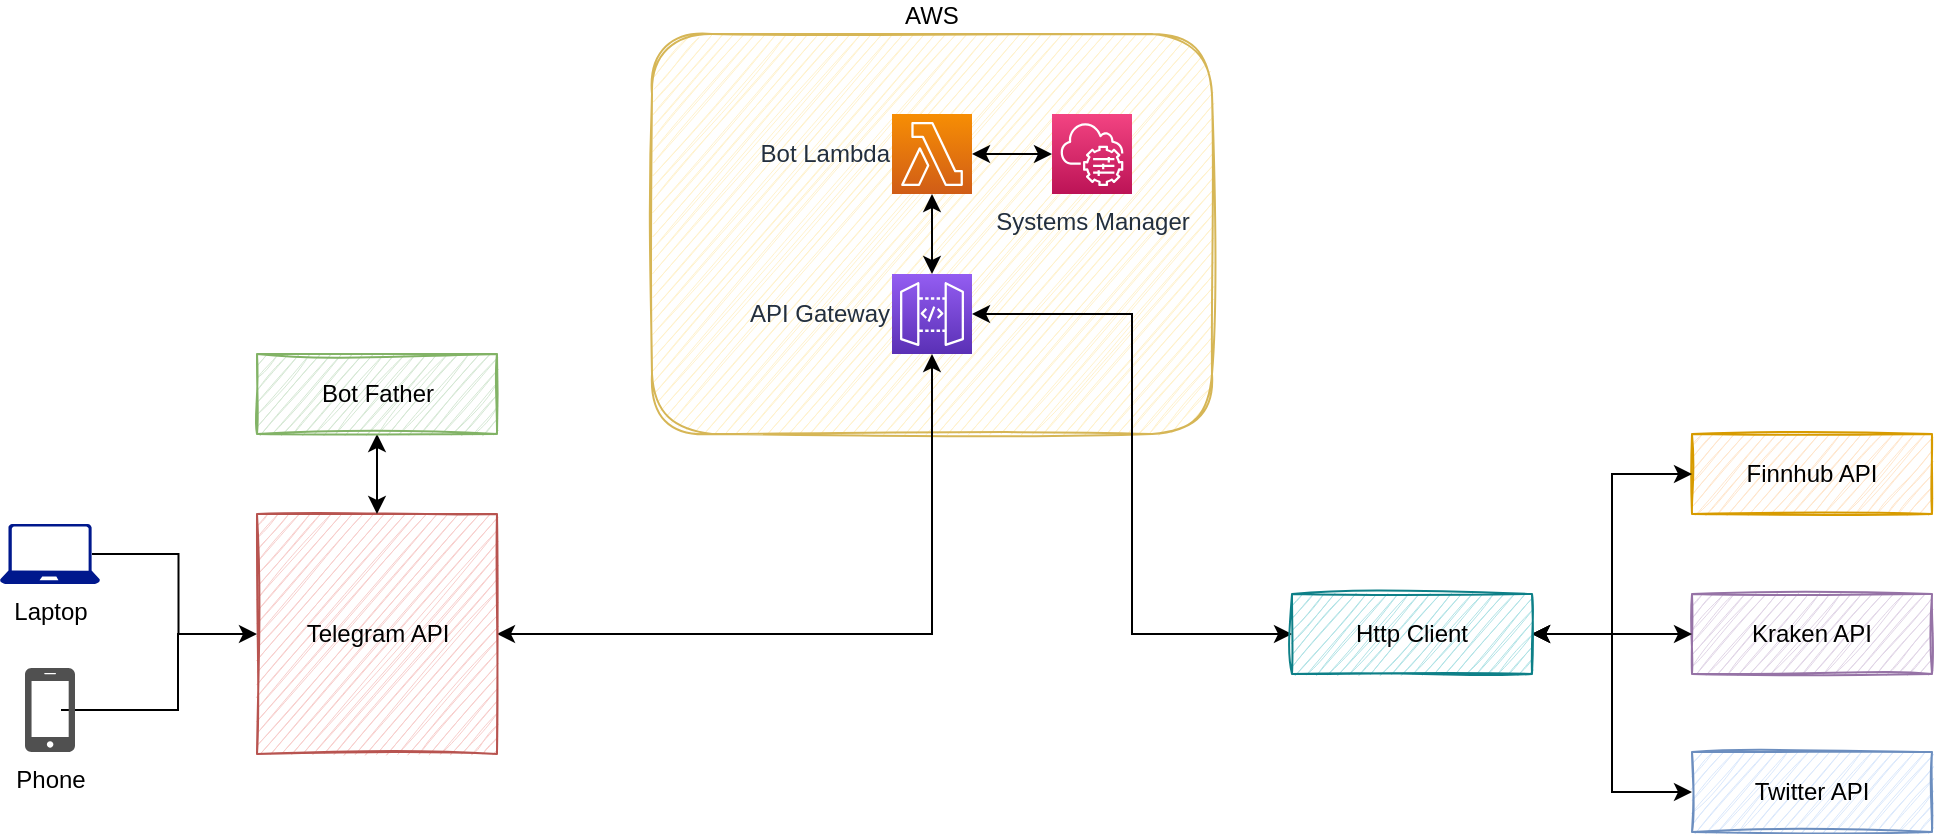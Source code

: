 <mxfile version="16.1.2" type="device"><diagram id="hkX-ooHYwSctRPYnamZI" name="overview"><mxGraphModel dx="1298" dy="833" grid="1" gridSize="10" guides="1" tooltips="1" connect="1" arrows="1" fold="1" page="1" pageScale="1" pageWidth="4681" pageHeight="3300" math="0" shadow="0"><root><mxCell id="0"/><mxCell id="1" parent="0"/><mxCell id="FBjA1rnpQOkGypd9Ze3c-13" value="AWS" style="rounded=1;sketch=1;fillColor=#fff2cc;strokeColor=#d6b656;glass=0;shadow=0;labelBackgroundColor=none;labelBorderColor=none;whiteSpace=wrap;html=1;verticalAlign=bottom;labelPosition=center;verticalLabelPosition=top;align=center;" vertex="1" parent="1"><mxGeometry x="920" y="80" width="280" height="200" as="geometry"/></mxCell><mxCell id="FBjA1rnpQOkGypd9Ze3c-17" style="edgeStyle=orthogonalEdgeStyle;rounded=0;orthogonalLoop=1;jettySize=auto;html=1;exitX=0.5;exitY=1;exitDx=0;exitDy=0;entryX=1;entryY=0.5;entryDx=0;entryDy=0;startArrow=classic;startFill=1;endArrow=classic;endFill=1;strokeColor=default;exitPerimeter=0;" edge="1" parent="1" source="FBjA1rnpQOkGypd9Ze3c-14" target="FBjA1rnpQOkGypd9Ze3c-1"><mxGeometry relative="1" as="geometry"/></mxCell><mxCell id="FBjA1rnpQOkGypd9Ze3c-11" style="edgeStyle=orthogonalEdgeStyle;rounded=0;orthogonalLoop=1;jettySize=auto;html=1;exitX=0;exitY=0.5;exitDx=0;exitDy=0;endArrow=none;endFill=0;strokeColor=default;" edge="1" parent="1"><mxGeometry relative="1" as="geometry"><mxPoint x="715.5" y="380" as="sourcePoint"/><mxPoint x="624.5" y="418.0" as="targetPoint"/><Array as="points"><mxPoint x="683" y="380"/><mxPoint x="683" y="418"/></Array></mxGeometry></mxCell><mxCell id="FBjA1rnpQOkGypd9Ze3c-1" value="Telegram API" style="rounded=0;whiteSpace=wrap;html=1;sketch=1;fillColor=#f8cecc;strokeColor=#b85450;" vertex="1" parent="1"><mxGeometry x="722.5" y="320" width="120" height="120" as="geometry"/></mxCell><mxCell id="FBjA1rnpQOkGypd9Ze3c-2" value="Bot Lambda" style="sketch=0;points=[[0,0,0],[0.25,0,0],[0.5,0,0],[0.75,0,0],[1,0,0],[0,1,0],[0.25,1,0],[0.5,1,0],[0.75,1,0],[1,1,0],[0,0.25,0],[0,0.5,0],[0,0.75,0],[1,0.25,0],[1,0.5,0],[1,0.75,0]];outlineConnect=0;fontColor=#232F3E;gradientColor=#F78E04;gradientDirection=north;fillColor=#D05C17;strokeColor=#ffffff;dashed=0;verticalLabelPosition=middle;verticalAlign=middle;align=right;html=1;fontSize=12;fontStyle=0;aspect=fixed;shape=mxgraph.aws4.resourceIcon;resIcon=mxgraph.aws4.lambda;labelPosition=left;" vertex="1" parent="1"><mxGeometry x="1040" y="120" width="40" height="40" as="geometry"/></mxCell><mxCell id="FBjA1rnpQOkGypd9Ze3c-3" value="Phone" style="sketch=0;pointerEvents=1;shadow=0;dashed=0;html=1;strokeColor=none;fillColor=#505050;labelPosition=center;verticalLabelPosition=bottom;verticalAlign=top;outlineConnect=0;align=center;shape=mxgraph.office.devices.cell_phone_iphone_standalone;" vertex="1" parent="1"><mxGeometry x="606.5" y="397" width="25" height="42" as="geometry"/></mxCell><mxCell id="FBjA1rnpQOkGypd9Ze3c-6" style="edgeStyle=orthogonalEdgeStyle;rounded=0;orthogonalLoop=1;jettySize=auto;html=1;exitX=0.92;exitY=0.5;exitDx=0;exitDy=0;exitPerimeter=0;" edge="1" parent="1" source="FBjA1rnpQOkGypd9Ze3c-5" target="FBjA1rnpQOkGypd9Ze3c-1"><mxGeometry relative="1" as="geometry"/></mxCell><mxCell id="FBjA1rnpQOkGypd9Ze3c-5" value="Laptop" style="sketch=0;aspect=fixed;pointerEvents=1;shadow=0;dashed=0;html=1;strokeColor=none;labelPosition=center;verticalLabelPosition=bottom;verticalAlign=top;align=center;fillColor=#00188D;shape=mxgraph.azure.laptop" vertex="1" parent="1"><mxGeometry x="594" y="325" width="50" height="30" as="geometry"/></mxCell><mxCell id="FBjA1rnpQOkGypd9Ze3c-8" value="Kraken API" style="rounded=0;whiteSpace=wrap;html=1;sketch=1;fillColor=#e1d5e7;strokeColor=#9673a6;" vertex="1" parent="1"><mxGeometry x="1440" y="360" width="120" height="40" as="geometry"/></mxCell><mxCell id="FBjA1rnpQOkGypd9Ze3c-9" value="Finnhub API" style="rounded=0;whiteSpace=wrap;html=1;sketch=1;fillColor=#ffe6cc;strokeColor=#d79b00;" vertex="1" parent="1"><mxGeometry x="1440" y="280" width="120" height="40" as="geometry"/></mxCell><mxCell id="FBjA1rnpQOkGypd9Ze3c-10" value="Twitter API" style="rounded=0;whiteSpace=wrap;html=1;sketch=1;fillColor=#dae8fc;strokeColor=#6c8ebf;" vertex="1" parent="1"><mxGeometry x="1440" y="439" width="120" height="40" as="geometry"/></mxCell><mxCell id="FBjA1rnpQOkGypd9Ze3c-16" style="edgeStyle=orthogonalEdgeStyle;rounded=0;orthogonalLoop=1;jettySize=auto;html=1;exitX=0.5;exitY=0;exitDx=0;exitDy=0;exitPerimeter=0;entryX=0.5;entryY=1;entryDx=0;entryDy=0;entryPerimeter=0;endArrow=classic;endFill=1;strokeColor=default;startArrow=classic;startFill=1;" edge="1" parent="1" source="FBjA1rnpQOkGypd9Ze3c-14" target="FBjA1rnpQOkGypd9Ze3c-2"><mxGeometry relative="1" as="geometry"/></mxCell><mxCell id="FBjA1rnpQOkGypd9Ze3c-25" style="edgeStyle=orthogonalEdgeStyle;rounded=0;orthogonalLoop=1;jettySize=auto;html=1;exitX=1;exitY=0.5;exitDx=0;exitDy=0;exitPerimeter=0;entryX=0;entryY=0.5;entryDx=0;entryDy=0;startArrow=classic;startFill=1;endArrow=classic;endFill=1;strokeColor=default;" edge="1" parent="1" source="FBjA1rnpQOkGypd9Ze3c-14" target="FBjA1rnpQOkGypd9Ze3c-24"><mxGeometry relative="1" as="geometry"/></mxCell><mxCell id="FBjA1rnpQOkGypd9Ze3c-14" value="API Gateway" style="sketch=0;points=[[0,0,0],[0.25,0,0],[0.5,0,0],[0.75,0,0],[1,0,0],[0,1,0],[0.25,1,0],[0.5,1,0],[0.75,1,0],[1,1,0],[0,0.25,0],[0,0.5,0],[0,0.75,0],[1,0.25,0],[1,0.5,0],[1,0.75,0]];outlineConnect=0;fontColor=#232F3E;gradientColor=#945DF2;gradientDirection=north;fillColor=#5A30B5;strokeColor=#ffffff;dashed=0;verticalLabelPosition=middle;verticalAlign=middle;align=right;html=1;fontSize=12;fontStyle=0;aspect=fixed;shape=mxgraph.aws4.resourceIcon;resIcon=mxgraph.aws4.api_gateway;rounded=1;shadow=0;glass=0;labelBackgroundColor=none;labelBorderColor=none;labelPosition=left;" vertex="1" parent="1"><mxGeometry x="1040" y="200" width="40" height="40" as="geometry"/></mxCell><mxCell id="FBjA1rnpQOkGypd9Ze3c-19" style="edgeStyle=orthogonalEdgeStyle;rounded=0;orthogonalLoop=1;jettySize=auto;html=1;exitX=0;exitY=0.5;exitDx=0;exitDy=0;exitPerimeter=0;entryX=1;entryY=0.5;entryDx=0;entryDy=0;entryPerimeter=0;startArrow=classic;startFill=1;endArrow=classic;endFill=1;strokeColor=default;" edge="1" parent="1" source="FBjA1rnpQOkGypd9Ze3c-18" target="FBjA1rnpQOkGypd9Ze3c-2"><mxGeometry relative="1" as="geometry"/></mxCell><mxCell id="FBjA1rnpQOkGypd9Ze3c-18" value="Systems Manager" style="sketch=0;points=[[0,0,0],[0.25,0,0],[0.5,0,0],[0.75,0,0],[1,0,0],[0,1,0],[0.25,1,0],[0.5,1,0],[0.75,1,0],[1,1,0],[0,0.25,0],[0,0.5,0],[0,0.75,0],[1,0.25,0],[1,0.5,0],[1,0.75,0]];points=[[0,0,0],[0.25,0,0],[0.5,0,0],[0.75,0,0],[1,0,0],[0,1,0],[0.25,1,0],[0.5,1,0],[0.75,1,0],[1,1,0],[0,0.25,0],[0,0.5,0],[0,0.75,0],[1,0.25,0],[1,0.5,0],[1,0.75,0]];outlineConnect=0;fontColor=#232F3E;gradientColor=#F34482;gradientDirection=north;fillColor=#BC1356;strokeColor=#ffffff;dashed=0;verticalLabelPosition=bottom;verticalAlign=top;align=center;html=1;fontSize=12;fontStyle=0;aspect=fixed;shape=mxgraph.aws4.resourceIcon;resIcon=mxgraph.aws4.systems_manager;rounded=1;shadow=0;glass=0;labelBackgroundColor=none;labelBorderColor=none;" vertex="1" parent="1"><mxGeometry x="1120" y="120" width="40" height="40" as="geometry"/></mxCell><mxCell id="FBjA1rnpQOkGypd9Ze3c-22" style="edgeStyle=orthogonalEdgeStyle;rounded=0;orthogonalLoop=1;jettySize=auto;html=1;exitX=0.5;exitY=1;exitDx=0;exitDy=0;entryX=0.5;entryY=0;entryDx=0;entryDy=0;startArrow=classic;startFill=1;endArrow=classic;endFill=1;strokeColor=default;" edge="1" parent="1" source="FBjA1rnpQOkGypd9Ze3c-21" target="FBjA1rnpQOkGypd9Ze3c-1"><mxGeometry relative="1" as="geometry"/></mxCell><mxCell id="FBjA1rnpQOkGypd9Ze3c-21" value="Bot Father" style="rounded=0;whiteSpace=wrap;html=1;shadow=0;glass=0;labelBackgroundColor=none;labelBorderColor=none;sketch=1;fillColor=#d5e8d4;strokeColor=#82b366;" vertex="1" parent="1"><mxGeometry x="722.5" y="240" width="120" height="40" as="geometry"/></mxCell><mxCell id="FBjA1rnpQOkGypd9Ze3c-26" style="edgeStyle=orthogonalEdgeStyle;rounded=0;orthogonalLoop=1;jettySize=auto;html=1;exitX=1;exitY=0.5;exitDx=0;exitDy=0;entryX=0;entryY=0.5;entryDx=0;entryDy=0;startArrow=classic;startFill=1;endArrow=classic;endFill=1;strokeColor=default;" edge="1" parent="1" source="FBjA1rnpQOkGypd9Ze3c-24" target="FBjA1rnpQOkGypd9Ze3c-8"><mxGeometry relative="1" as="geometry"/></mxCell><mxCell id="FBjA1rnpQOkGypd9Ze3c-27" style="edgeStyle=orthogonalEdgeStyle;rounded=0;orthogonalLoop=1;jettySize=auto;html=1;exitX=1;exitY=0.5;exitDx=0;exitDy=0;entryX=0;entryY=0.5;entryDx=0;entryDy=0;startArrow=classic;startFill=1;endArrow=classic;endFill=1;strokeColor=default;" edge="1" parent="1" source="FBjA1rnpQOkGypd9Ze3c-24" target="FBjA1rnpQOkGypd9Ze3c-9"><mxGeometry relative="1" as="geometry"/></mxCell><mxCell id="FBjA1rnpQOkGypd9Ze3c-28" style="edgeStyle=orthogonalEdgeStyle;rounded=0;orthogonalLoop=1;jettySize=auto;html=1;exitX=1;exitY=0.5;exitDx=0;exitDy=0;entryX=0;entryY=0.5;entryDx=0;entryDy=0;startArrow=classic;startFill=1;endArrow=classic;endFill=1;strokeColor=default;" edge="1" parent="1" source="FBjA1rnpQOkGypd9Ze3c-24" target="FBjA1rnpQOkGypd9Ze3c-10"><mxGeometry relative="1" as="geometry"/></mxCell><mxCell id="FBjA1rnpQOkGypd9Ze3c-24" value="Http Client" style="rounded=0;whiteSpace=wrap;html=1;sketch=1;fillColor=#b0e3e6;strokeColor=#0e8088;" vertex="1" parent="1"><mxGeometry x="1240" y="360" width="120" height="40" as="geometry"/></mxCell></root></mxGraphModel></diagram></mxfile>